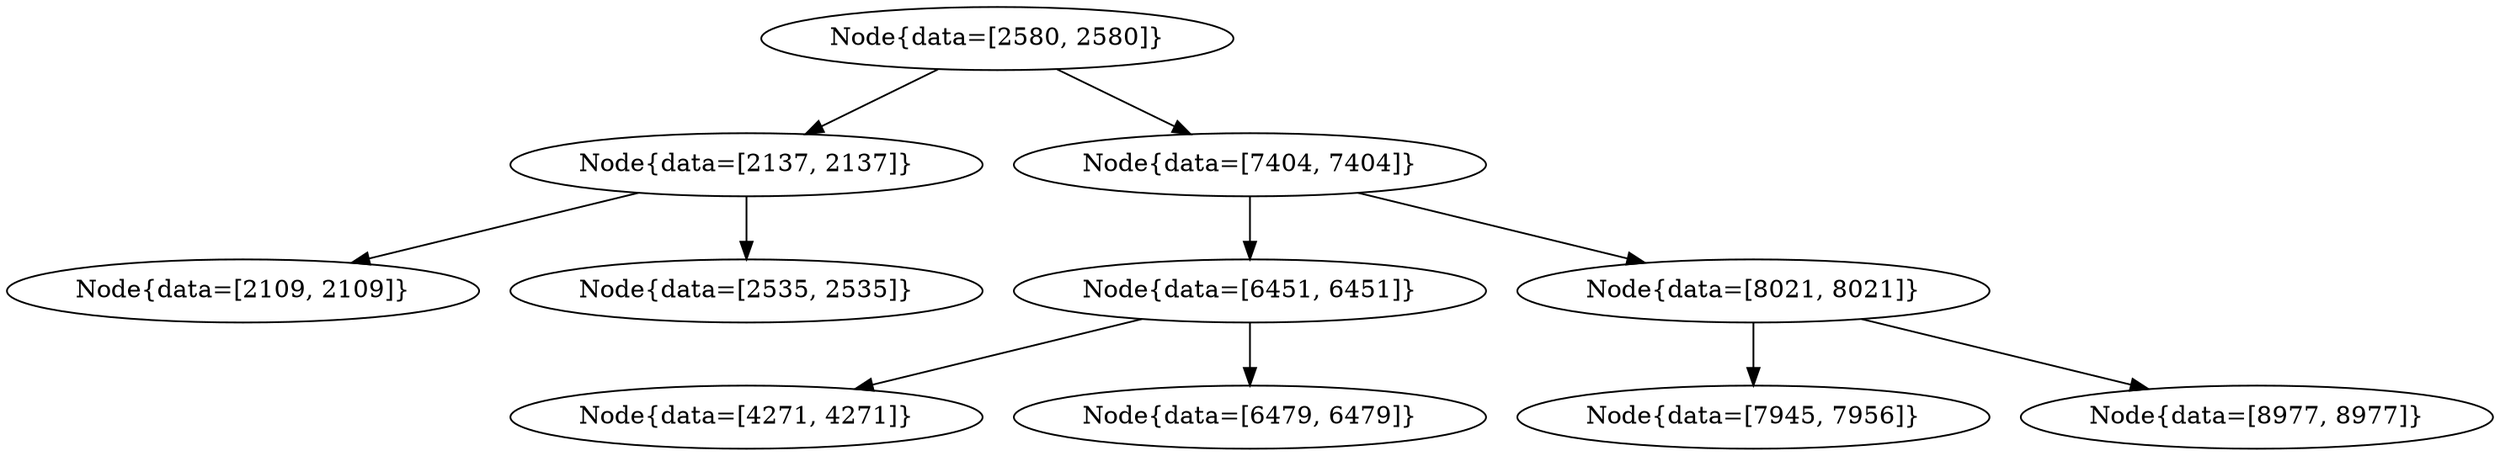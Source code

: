 digraph G{
1159775371 [label="Node{data=[2580, 2580]}"]
1159775371 -> 1280157676
1280157676 [label="Node{data=[2137, 2137]}"]
1280157676 -> 416838151
416838151 [label="Node{data=[2109, 2109]}"]
1280157676 -> 765213198
765213198 [label="Node{data=[2535, 2535]}"]
1159775371 -> 1851504554
1851504554 [label="Node{data=[7404, 7404]}"]
1851504554 -> 1334316874
1334316874 [label="Node{data=[6451, 6451]}"]
1334316874 -> 345707766
345707766 [label="Node{data=[4271, 4271]}"]
1334316874 -> 1486553121
1486553121 [label="Node{data=[6479, 6479]}"]
1851504554 -> 1808669311
1808669311 [label="Node{data=[8021, 8021]}"]
1808669311 -> 1689500179
1689500179 [label="Node{data=[7945, 7956]}"]
1808669311 -> 683884247
683884247 [label="Node{data=[8977, 8977]}"]
}